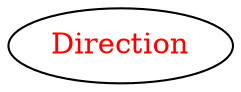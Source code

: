 digraph dependencyGraph {
 concentrate=true;
 ranksep="2.0";
 rankdir="LR"; 
 splines="ortho";
"Direction" [fontcolor="red"];
}